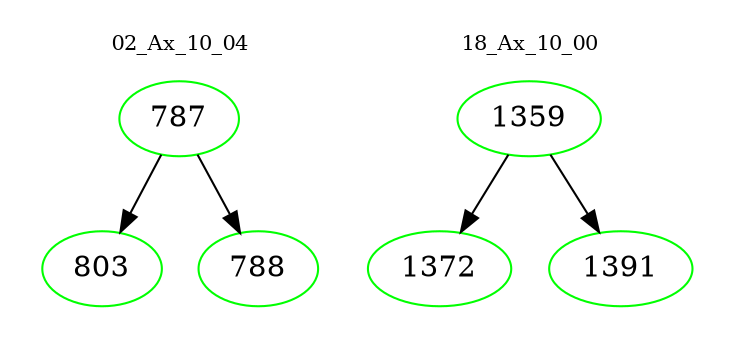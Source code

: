 digraph{
subgraph cluster_0 {
color = white
label = "02_Ax_10_04";
fontsize=10;
T0_787 [label="787", color="green"]
T0_787 -> T0_803 [color="black"]
T0_803 [label="803", color="green"]
T0_787 -> T0_788 [color="black"]
T0_788 [label="788", color="green"]
}
subgraph cluster_1 {
color = white
label = "18_Ax_10_00";
fontsize=10;
T1_1359 [label="1359", color="green"]
T1_1359 -> T1_1372 [color="black"]
T1_1372 [label="1372", color="green"]
T1_1359 -> T1_1391 [color="black"]
T1_1391 [label="1391", color="green"]
}
}
